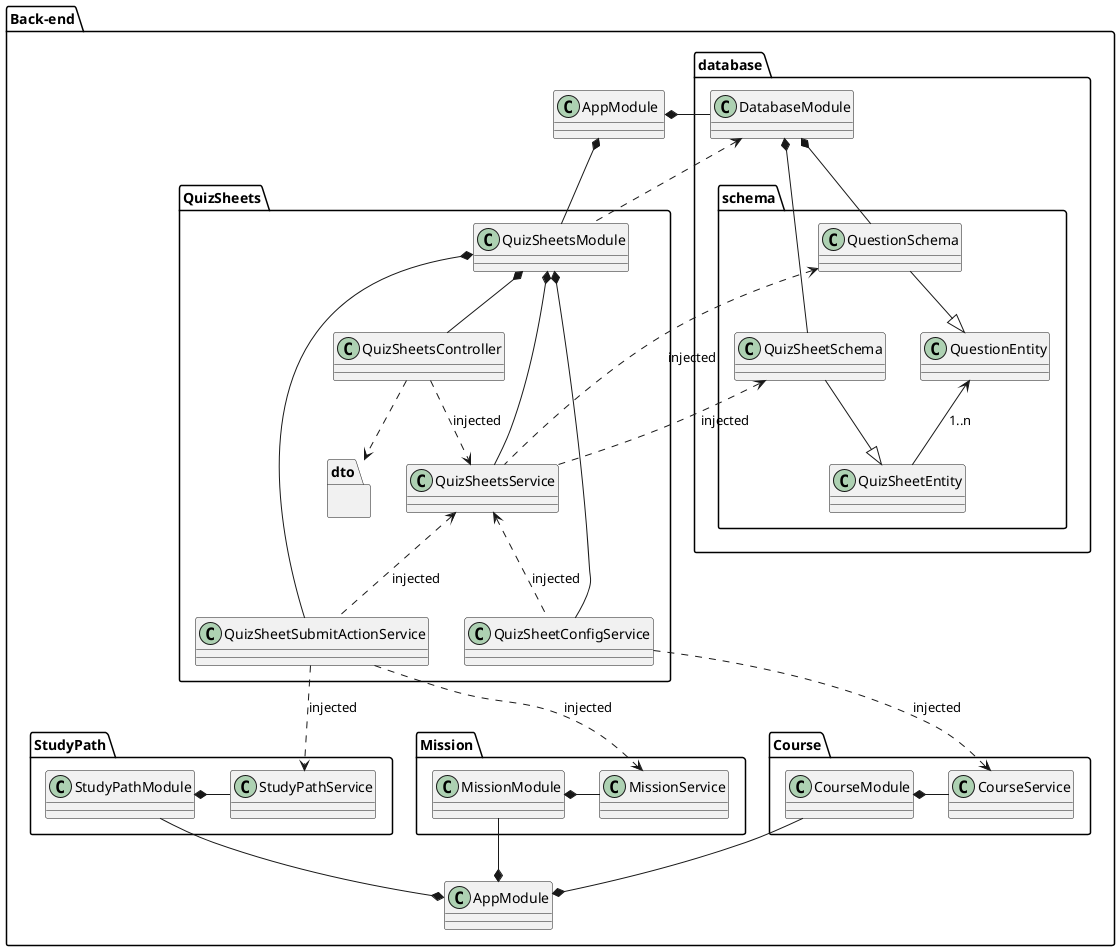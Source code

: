 @startuml
package "Back-end" {
    class AppModule {
    }
    package database{
        class DatabaseModule {
        }
        package schema {
            class QuizSheetEntity {
            }
            class QuizSheetSchema {
            }
            class QuestionEntity {
            }
            class QuestionSchema {
            }
        }
        DatabaseModule *-- schema.QuizSheetSchema
        schema.QuizSheetSchema --|> schema.QuizSheetEntity
        DatabaseModule *-- schema.QuestionSchema
        schema.QuestionSchema --|> schema.QuestionEntity
        schema.QuestionEntity <-- schema.QuizSheetEntity:1..n
    }

    package "QuizSheets" {
        class QuizSheetsController {
        }

        class QuizSheetsService {
        }

        class QuizSheetSubmitActionService {
        }
        class QuizSheetConfigService {
        }
        class QuizSheetsModule {
        }

        package "dto" {
        }
        QuizSheetsModule *-- QuizSheetsController
        QuizSheetsModule *-- QuizSheetsService
        QuizSheetsModule *-- QuizSheetConfigService
        QuizSheetsModule *-- QuizSheetSubmitActionService
        QuizSheetsService <.. QuizSheetConfigService: injected
        QuizSheetsService <.. QuizSheetSubmitActionService: injected
        QuizSheetsController ..> QuizSheetsService : injected
        QuizSheetsController ..> dto

    }
    package "Course" {
        class CourseService {
        }
        class CourseModule {
        }
        CourseModule *-r- CourseService
    }
    package "StudyPath" {
        class StudyPathModule {
        }
        class StudyPathService {
        }
        StudyPathModule *-r- StudyPathService

    }
    package "Mission" {
        class MissionModule {
        }
        class MissionService {
        }
        MissionModule *-r- MissionService
    }
    class "AppModule " as AppModule2 {
    }
    QuizSheetsModule -u-* AppModule2
    DatabaseModule -r-* AppModule2
    CourseModule --* AppModule
    StudyPathModule --* AppModule
    MissionModule --* AppModule
    QuizSheetSchema <.. QuizSheetsService: injected
    QuestionSchema <.. QuizSheetsService: injected
    DatabaseModule <.. QuizSheetsModule
    QuizSheetConfigService ..> CourseService: injected
    QuizSheetSubmitActionService ..> MissionService : injected
    QuizSheetSubmitActionService ..> StudyPathService : injected
}
@enduml